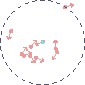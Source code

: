 settings.prc = false;
settings.render=0;

white = rgb("faf4ed");
black = rgb("575279");
blue = rgb("286983");
red = rgb("d7827e");
yellow = rgb("f6c177");
orange = rgb("ea9d34");
gray = rgb("9893a5");
grey = rgb("9893a5");
deepcyan = rgb("56949f");
pink = rgb("b4637a");
magenta = rgb("eb6f92");
green = rgb("a0d971");
purple = rgb("907aa9");

red = rgb("EF9A9A");
purple = rgb("E1BEE7");
green = rgb("C5E1A5");
cyan = rgb("80DEEA");

defaultpen(black + fontsize(8pt));

size(3cm);

srand(0);

for(int i = 0; i < 10; ++i) {
	pair z = expi(2pi * unitrand()) * unitrand() / 2 + (1,1)/2;
	real x = z.x;
	real y = z.y;
	real theta = 2pi * unitrand();
	pen p = red;

	dot((x,y), p);
	draw((x,y) -- (x,y) + expi(theta) / 10, p, Arrow(TeXHead));
}

draw(circle((1,1)/2,1/2), dashed);

dot((1/2, 1/2), cyan);


